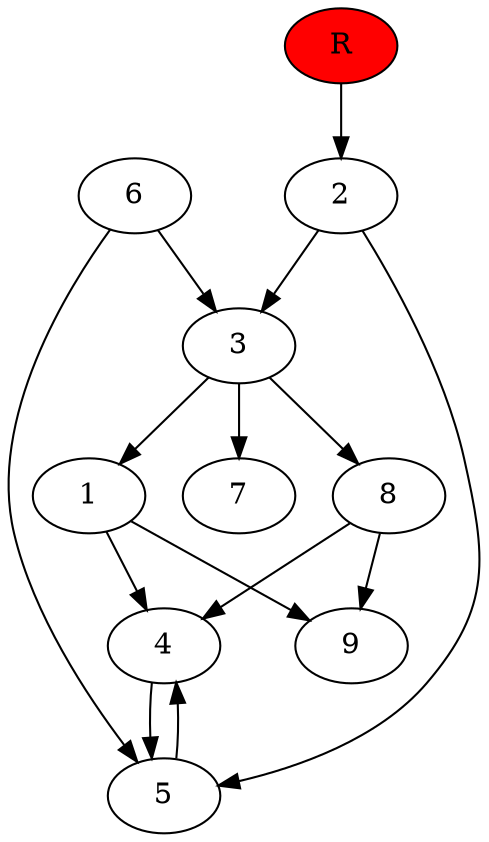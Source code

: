 digraph prb31583 {
	1
	2
	3
	4
	5
	6
	7
	8
	R [fillcolor="#ff0000" style=filled]
	1 -> 4
	1 -> 9
	2 -> 3
	2 -> 5
	3 -> 1
	3 -> 7
	3 -> 8
	4 -> 5
	5 -> 4
	6 -> 3
	6 -> 5
	8 -> 4
	8 -> 9
	R -> 2
}
